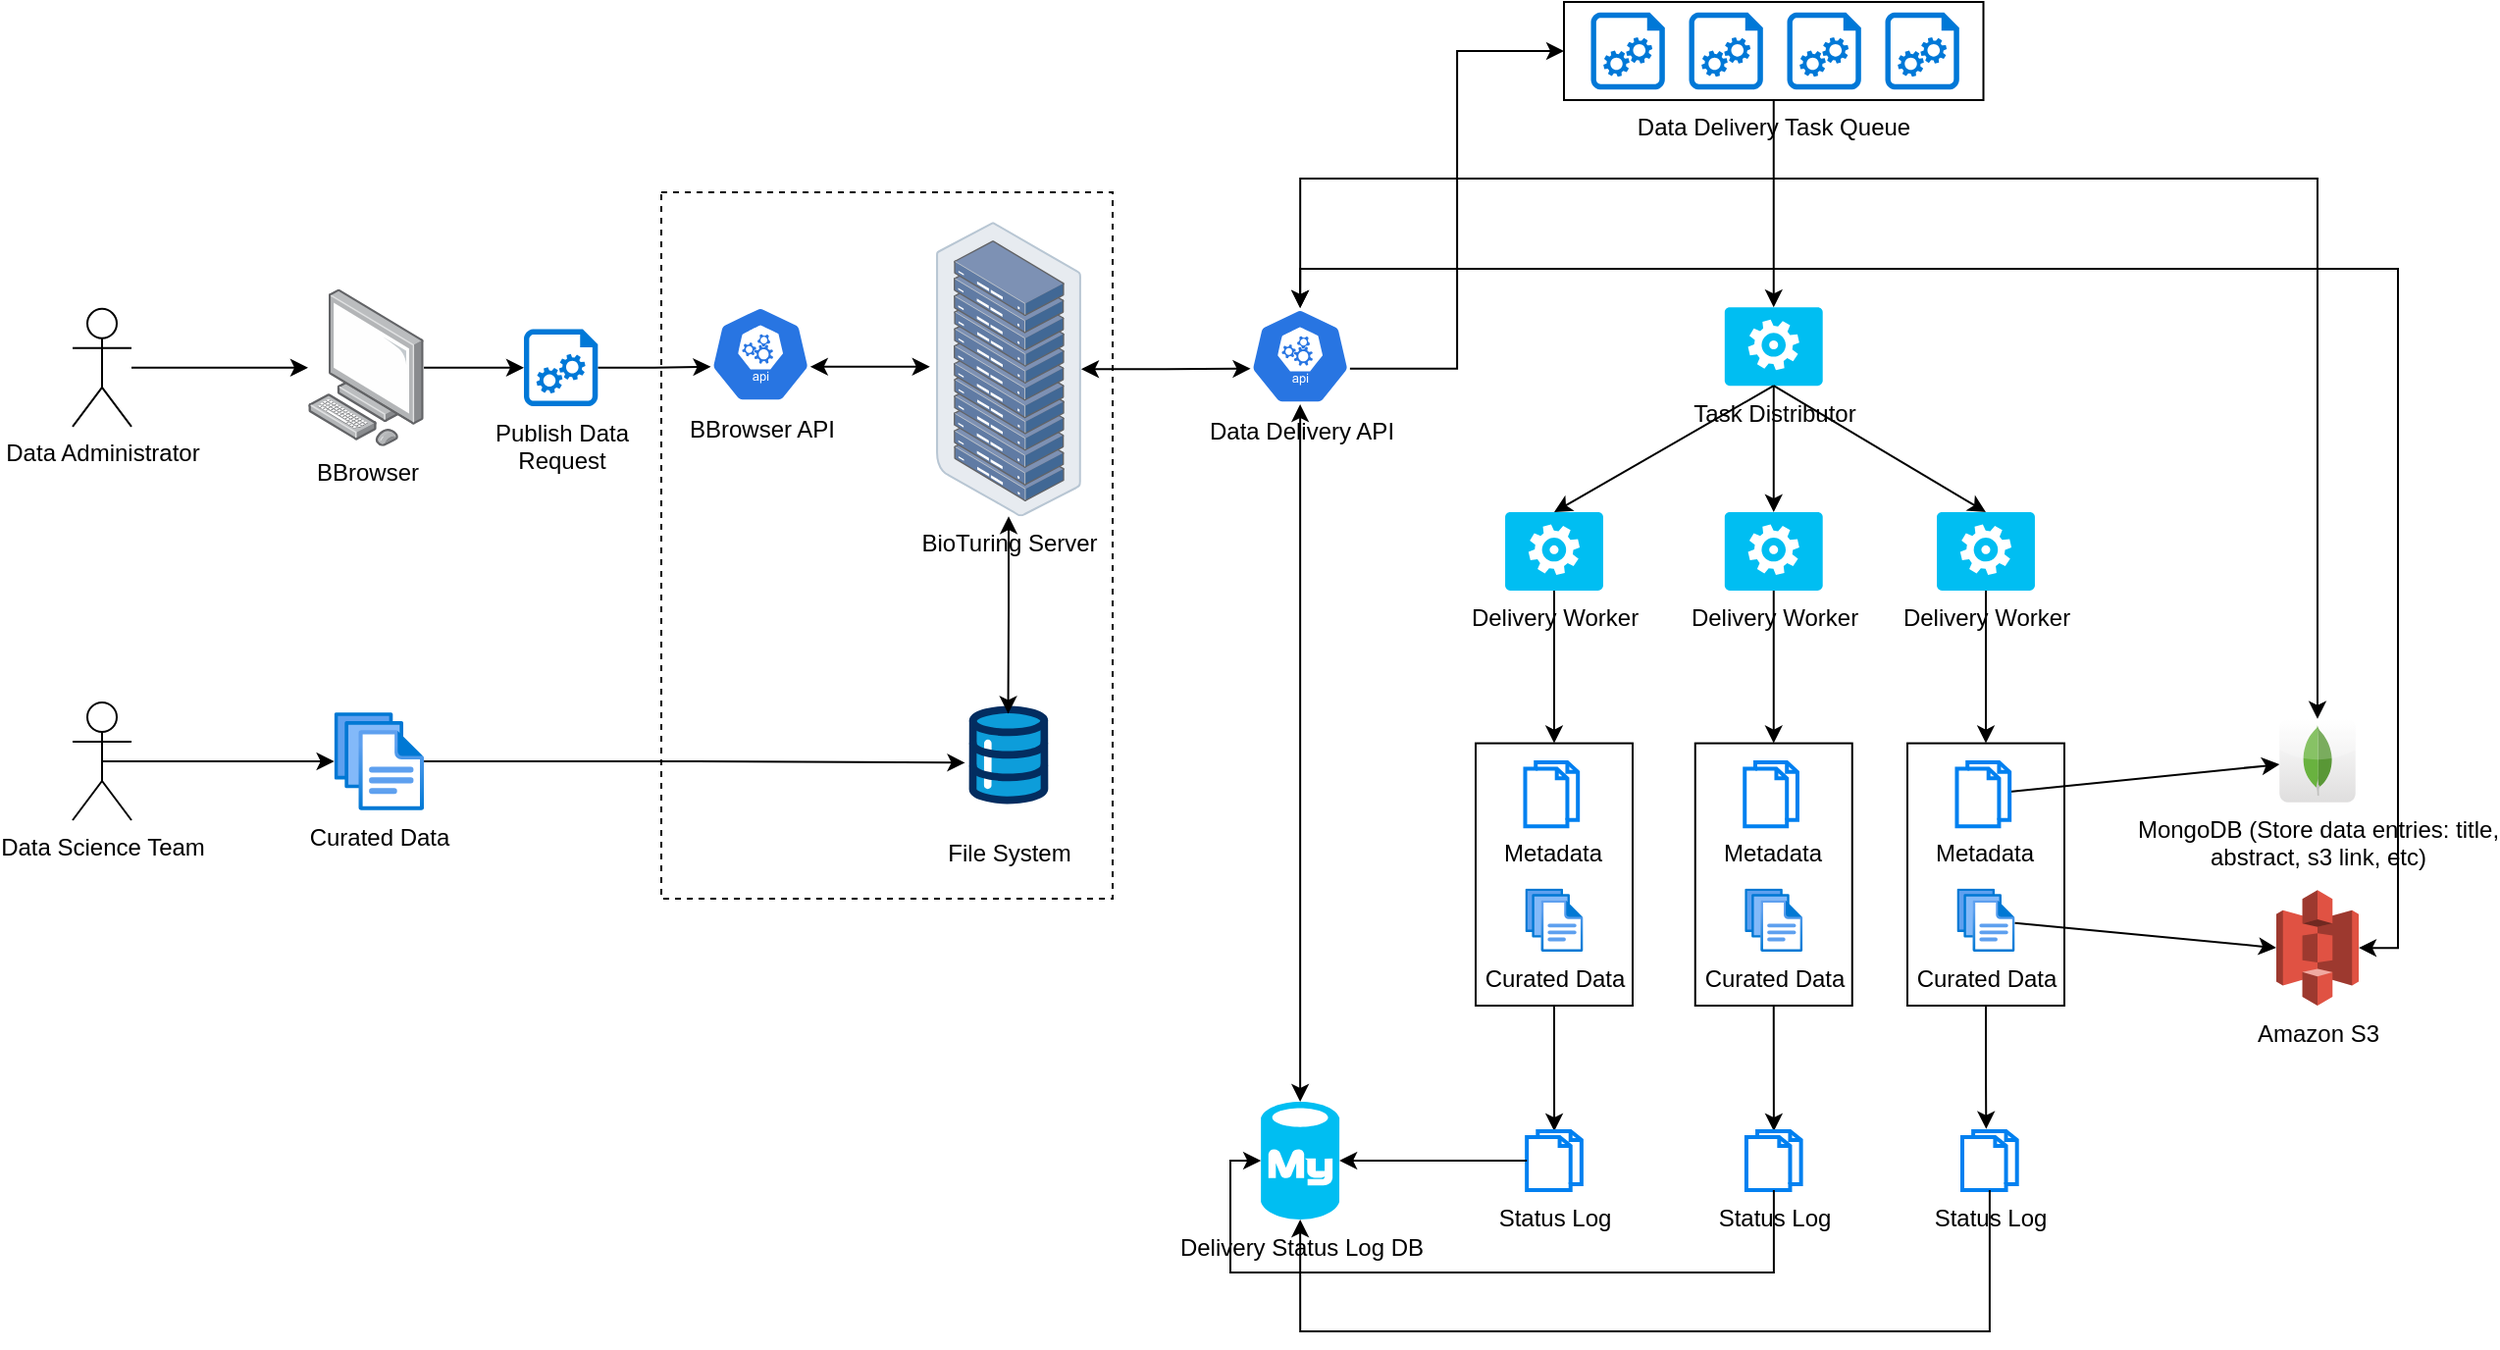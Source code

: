 <mxfile version="22.0.2" type="device">
  <diagram name="Page-1" id="F0XwoyQ3lqNc3LvD0mNE">
    <mxGraphModel dx="1668" dy="965" grid="1" gridSize="10" guides="1" tooltips="1" connect="1" arrows="1" fold="1" page="1" pageScale="1" pageWidth="850" pageHeight="1100" math="0" shadow="0">
      <root>
        <mxCell id="0" />
        <mxCell id="1" parent="0" />
        <mxCell id="DhWCyM13J9A1nExANPJX-71" value="" style="rounded=0;whiteSpace=wrap;html=1;fillColor=none;dashed=1;" parent="1" vertex="1">
          <mxGeometry x="370" y="230" width="230" height="360" as="geometry" />
        </mxCell>
        <mxCell id="DhWCyM13J9A1nExANPJX-21" style="edgeStyle=orthogonalEdgeStyle;rounded=0;orthogonalLoop=1;jettySize=auto;html=1;" parent="1" source="DhWCyM13J9A1nExANPJX-2" target="DhWCyM13J9A1nExANPJX-6" edge="1">
          <mxGeometry relative="1" as="geometry" />
        </mxCell>
        <mxCell id="DhWCyM13J9A1nExANPJX-2" value="Data Administrator" style="shape=umlActor;verticalLabelPosition=bottom;verticalAlign=top;html=1;" parent="1" vertex="1">
          <mxGeometry x="70" y="289.4" width="30" height="60" as="geometry" />
        </mxCell>
        <mxCell id="DhWCyM13J9A1nExANPJX-4" value="BioTuring Server" style="image;points=[];aspect=fixed;html=1;align=center;shadow=0;dashed=0;image=img/lib/allied_telesis/storage/Datacenter_Server_Rack.svg;" parent="1" vertex="1">
          <mxGeometry x="510" y="245.1" width="73.99" height="150" as="geometry" />
        </mxCell>
        <mxCell id="DhWCyM13J9A1nExANPJX-6" value="BBrowser" style="image;points=[];aspect=fixed;html=1;align=center;shadow=0;dashed=0;image=img/lib/allied_telesis/computer_and_terminals/Personal_Computer.svg;" parent="1" vertex="1">
          <mxGeometry x="190" y="279.4" width="59.03" height="80" as="geometry" />
        </mxCell>
        <mxCell id="DhWCyM13J9A1nExANPJX-9" value="File System" style="verticalLabelPosition=bottom;aspect=fixed;html=1;shape=mxgraph.salesforce.data;fillColor=default;fontColor=#000000;strokeColor=#001DBC;" parent="1" vertex="1">
          <mxGeometry x="526.74" y="491.7" width="40.5" height="50" as="geometry" />
        </mxCell>
        <mxCell id="DhWCyM13J9A1nExANPJX-16" style="edgeStyle=orthogonalEdgeStyle;rounded=0;orthogonalLoop=1;jettySize=auto;html=1;exitX=0.5;exitY=0.5;exitDx=0;exitDy=0;exitPerimeter=0;" parent="1" source="DhWCyM13J9A1nExANPJX-10" target="DhWCyM13J9A1nExANPJX-12" edge="1">
          <mxGeometry relative="1" as="geometry" />
        </mxCell>
        <mxCell id="DhWCyM13J9A1nExANPJX-10" value="Data Science Team" style="shape=umlActor;verticalLabelPosition=bottom;verticalAlign=top;html=1;" parent="1" vertex="1">
          <mxGeometry x="70" y="490" width="30" height="60" as="geometry" />
        </mxCell>
        <mxCell id="DhWCyM13J9A1nExANPJX-12" value="Curated Data" style="image;aspect=fixed;html=1;points=[];align=center;fontSize=12;image=img/lib/azure2/general/Files.svg;" parent="1" vertex="1">
          <mxGeometry x="203.32" y="495" width="45.71" height="50" as="geometry" />
        </mxCell>
        <mxCell id="DhWCyM13J9A1nExANPJX-18" style="edgeStyle=orthogonalEdgeStyle;rounded=0;orthogonalLoop=1;jettySize=auto;html=1;entryX=-0.051;entryY=0.58;entryDx=0;entryDy=0;entryPerimeter=0;" parent="1" source="DhWCyM13J9A1nExANPJX-12" target="DhWCyM13J9A1nExANPJX-9" edge="1">
          <mxGeometry relative="1" as="geometry" />
        </mxCell>
        <mxCell id="DhWCyM13J9A1nExANPJX-19" style="edgeStyle=orthogonalEdgeStyle;rounded=0;orthogonalLoop=1;jettySize=auto;html=1;entryX=0.494;entryY=0.08;entryDx=0;entryDy=0;entryPerimeter=0;startArrow=classic;startFill=1;" parent="1" source="DhWCyM13J9A1nExANPJX-4" target="DhWCyM13J9A1nExANPJX-9" edge="1">
          <mxGeometry relative="1" as="geometry" />
        </mxCell>
        <mxCell id="DhWCyM13J9A1nExANPJX-22" value="Amazon S3" style="outlineConnect=0;dashed=0;verticalLabelPosition=bottom;verticalAlign=top;align=center;html=1;shape=mxgraph.aws3.s3;fillColor=#E05243;gradientColor=none;" parent="1" vertex="1">
          <mxGeometry x="1193" y="585.6" width="42" height="58.9" as="geometry" />
        </mxCell>
        <mxCell id="DhWCyM13J9A1nExANPJX-23" value="MongoDB (Store data entries: title, &lt;br&gt;abstract, s3 link, etc)" style="dashed=0;outlineConnect=0;html=1;align=center;labelPosition=center;verticalLabelPosition=bottom;verticalAlign=top;shape=mxgraph.webicons.mongodb;gradientColor=#DFDEDE" parent="1" vertex="1">
          <mxGeometry x="1194.62" y="498.35" width="38.75" height="42.5" as="geometry" />
        </mxCell>
        <mxCell id="DhWCyM13J9A1nExANPJX-28" value="Data Delivery Task Queue" style="rounded=0;whiteSpace=wrap;html=1;verticalAlign=top;fillColor=none;labelPosition=center;verticalLabelPosition=bottom;align=center;" parent="1" vertex="1">
          <mxGeometry x="830" y="133.0" width="213.75" height="50" as="geometry" />
        </mxCell>
        <mxCell id="DhWCyM13J9A1nExANPJX-24" value="Delivery Status Log DB" style="verticalLabelPosition=bottom;html=1;verticalAlign=top;align=center;strokeColor=none;fillColor=#00BEF2;shape=mxgraph.azure.mysql_database;" parent="1" vertex="1">
          <mxGeometry x="675.57" y="693.5" width="40" height="60" as="geometry" />
        </mxCell>
        <mxCell id="DhWCyM13J9A1nExANPJX-26" value="" style="sketch=0;aspect=fixed;pointerEvents=1;shadow=0;dashed=0;html=1;strokeColor=none;labelPosition=center;verticalLabelPosition=bottom;verticalAlign=top;align=center;shape=mxgraph.azure.startup_task;fillColor=#0078D7;" parent="1" vertex="1">
          <mxGeometry x="843.75" y="138.34" width="37.74" height="39.32" as="geometry" />
        </mxCell>
        <mxCell id="DhWCyM13J9A1nExANPJX-30" value="" style="sketch=0;aspect=fixed;pointerEvents=1;shadow=0;dashed=0;html=1;strokeColor=none;labelPosition=center;verticalLabelPosition=bottom;verticalAlign=top;align=center;shape=mxgraph.azure.startup_task;fillColor=#0078D7;" parent="1" vertex="1">
          <mxGeometry x="893.75" y="138.34" width="37.74" height="39.32" as="geometry" />
        </mxCell>
        <mxCell id="DhWCyM13J9A1nExANPJX-31" value="" style="sketch=0;aspect=fixed;pointerEvents=1;shadow=0;dashed=0;html=1;strokeColor=none;labelPosition=center;verticalLabelPosition=bottom;verticalAlign=top;align=center;shape=mxgraph.azure.startup_task;fillColor=#0078D7;" parent="1" vertex="1">
          <mxGeometry x="943.75" y="138.34" width="37.74" height="39.32" as="geometry" />
        </mxCell>
        <mxCell id="DhWCyM13J9A1nExANPJX-32" value="" style="sketch=0;aspect=fixed;pointerEvents=1;shadow=0;dashed=0;html=1;strokeColor=none;labelPosition=center;verticalLabelPosition=bottom;verticalAlign=top;align=center;shape=mxgraph.azure.startup_task;fillColor=#0078D7;" parent="1" vertex="1">
          <mxGeometry x="993.75" y="138.34" width="37.74" height="39.32" as="geometry" />
        </mxCell>
        <mxCell id="DhWCyM13J9A1nExANPJX-34" value="Publish Data &lt;br&gt;Request" style="sketch=0;aspect=fixed;pointerEvents=1;shadow=0;dashed=0;html=1;strokeColor=none;labelPosition=center;verticalLabelPosition=bottom;verticalAlign=top;align=center;shape=mxgraph.azure.startup_task;fillColor=#0078D7;" parent="1" vertex="1">
          <mxGeometry x="300" y="299.74" width="37.74" height="39.32" as="geometry" />
        </mxCell>
        <mxCell id="DhWCyM13J9A1nExANPJX-35" style="edgeStyle=orthogonalEdgeStyle;rounded=0;orthogonalLoop=1;jettySize=auto;html=1;entryX=0;entryY=0.5;entryDx=0;entryDy=0;entryPerimeter=0;" parent="1" source="DhWCyM13J9A1nExANPJX-6" target="DhWCyM13J9A1nExANPJX-34" edge="1">
          <mxGeometry relative="1" as="geometry" />
        </mxCell>
        <mxCell id="DhWCyM13J9A1nExANPJX-40" value="BBrowser API" style="sketch=0;html=1;dashed=0;whitespace=wrap;fillColor=#2875E2;strokeColor=#ffffff;points=[[0.005,0.63,0],[0.1,0.2,0],[0.9,0.2,0],[0.5,0,0],[0.995,0.63,0],[0.72,0.99,0],[0.5,1,0],[0.28,0.99,0]];verticalLabelPosition=bottom;align=center;verticalAlign=top;shape=mxgraph.kubernetes.icon;prIcon=api" parent="1" vertex="1">
          <mxGeometry x="395" y="288" width="51.13" height="49.06" as="geometry" />
        </mxCell>
        <mxCell id="DhWCyM13J9A1nExANPJX-41" style="edgeStyle=orthogonalEdgeStyle;rounded=0;orthogonalLoop=1;jettySize=auto;html=1;exitX=1;exitY=0.5;exitDx=0;exitDy=0;exitPerimeter=0;entryX=0.005;entryY=0.63;entryDx=0;entryDy=0;entryPerimeter=0;" parent="1" source="DhWCyM13J9A1nExANPJX-34" target="DhWCyM13J9A1nExANPJX-40" edge="1">
          <mxGeometry relative="1" as="geometry" />
        </mxCell>
        <mxCell id="DhWCyM13J9A1nExANPJX-43" style="edgeStyle=orthogonalEdgeStyle;rounded=0;orthogonalLoop=1;jettySize=auto;html=1;exitX=0.995;exitY=0.63;exitDx=0;exitDy=0;exitPerimeter=0;entryX=-0.042;entryY=0.492;entryDx=0;entryDy=0;entryPerimeter=0;startArrow=classic;startFill=1;" parent="1" source="DhWCyM13J9A1nExANPJX-40" target="DhWCyM13J9A1nExANPJX-4" edge="1">
          <mxGeometry relative="1" as="geometry" />
        </mxCell>
        <mxCell id="DhWCyM13J9A1nExANPJX-44" value="Task Distributor" style="verticalLabelPosition=bottom;html=1;verticalAlign=top;align=center;strokeColor=none;fillColor=#00BEF2;shape=mxgraph.azure.worker_role;" parent="1" vertex="1">
          <mxGeometry x="911.88" y="288.61" width="50" height="40" as="geometry" />
        </mxCell>
        <mxCell id="MhcaZoFoSHZdR4m9wgJC-43" style="edgeStyle=orthogonalEdgeStyle;rounded=0;orthogonalLoop=1;jettySize=auto;html=1;exitX=0.5;exitY=1;exitDx=0;exitDy=0;exitPerimeter=0;" edge="1" parent="1" source="DhWCyM13J9A1nExANPJX-45" target="MhcaZoFoSHZdR4m9wgJC-38">
          <mxGeometry relative="1" as="geometry" />
        </mxCell>
        <mxCell id="DhWCyM13J9A1nExANPJX-45" value="Delivery Worker" style="verticalLabelPosition=bottom;html=1;verticalAlign=top;align=center;strokeColor=none;fillColor=#00BEF2;shape=mxgraph.azure.worker_role;" parent="1" vertex="1">
          <mxGeometry x="1020" y="393.0" width="50" height="40" as="geometry" />
        </mxCell>
        <mxCell id="MhcaZoFoSHZdR4m9wgJC-42" style="edgeStyle=orthogonalEdgeStyle;rounded=0;orthogonalLoop=1;jettySize=auto;html=1;exitX=0.5;exitY=1;exitDx=0;exitDy=0;exitPerimeter=0;entryX=0.5;entryY=0;entryDx=0;entryDy=0;" edge="1" parent="1" source="DhWCyM13J9A1nExANPJX-46" target="MhcaZoFoSHZdR4m9wgJC-46">
          <mxGeometry relative="1" as="geometry">
            <mxPoint x="936.88" y="510.8" as="targetPoint" />
          </mxGeometry>
        </mxCell>
        <mxCell id="DhWCyM13J9A1nExANPJX-46" value="Delivery Worker" style="verticalLabelPosition=bottom;html=1;verticalAlign=top;align=center;strokeColor=none;fillColor=#00BEF2;shape=mxgraph.azure.worker_role;" parent="1" vertex="1">
          <mxGeometry x="911.88" y="393" width="50" height="40" as="geometry" />
        </mxCell>
        <mxCell id="MhcaZoFoSHZdR4m9wgJC-24" style="edgeStyle=orthogonalEdgeStyle;rounded=0;orthogonalLoop=1;jettySize=auto;html=1;exitX=0.5;exitY=1;exitDx=0;exitDy=0;exitPerimeter=0;entryX=0.5;entryY=0;entryDx=0;entryDy=0;" edge="1" parent="1" source="DhWCyM13J9A1nExANPJX-49" target="MhcaZoFoSHZdR4m9wgJC-49">
          <mxGeometry relative="1" as="geometry">
            <mxPoint x="825" y="510.8" as="targetPoint" />
          </mxGeometry>
        </mxCell>
        <mxCell id="DhWCyM13J9A1nExANPJX-49" value="Delivery Worker" style="verticalLabelPosition=bottom;html=1;verticalAlign=top;align=center;strokeColor=none;fillColor=#00BEF2;shape=mxgraph.azure.worker_role;" parent="1" vertex="1">
          <mxGeometry x="800" y="393" width="50" height="40" as="geometry" />
        </mxCell>
        <mxCell id="DhWCyM13J9A1nExANPJX-50" style="edgeStyle=orthogonalEdgeStyle;rounded=0;orthogonalLoop=1;jettySize=auto;html=1;exitX=0.5;exitY=1;exitDx=0;exitDy=0;entryX=0.5;entryY=0;entryDx=0;entryDy=0;entryPerimeter=0;" parent="1" source="DhWCyM13J9A1nExANPJX-28" target="DhWCyM13J9A1nExANPJX-44" edge="1">
          <mxGeometry relative="1" as="geometry" />
        </mxCell>
        <mxCell id="DhWCyM13J9A1nExANPJX-51" style="rounded=0;orthogonalLoop=1;jettySize=auto;html=1;exitX=0.5;exitY=1;exitDx=0;exitDy=0;exitPerimeter=0;entryX=0.5;entryY=0;entryDx=0;entryDy=0;entryPerimeter=0;" parent="1" source="DhWCyM13J9A1nExANPJX-44" target="DhWCyM13J9A1nExANPJX-49" edge="1">
          <mxGeometry relative="1" as="geometry" />
        </mxCell>
        <mxCell id="DhWCyM13J9A1nExANPJX-52" style="rounded=0;orthogonalLoop=1;jettySize=auto;html=1;exitX=0.5;exitY=1;exitDx=0;exitDy=0;exitPerimeter=0;entryX=0.5;entryY=0;entryDx=0;entryDy=0;entryPerimeter=0;" parent="1" source="DhWCyM13J9A1nExANPJX-44" target="DhWCyM13J9A1nExANPJX-46" edge="1">
          <mxGeometry relative="1" as="geometry" />
        </mxCell>
        <mxCell id="DhWCyM13J9A1nExANPJX-53" style="rounded=0;orthogonalLoop=1;jettySize=auto;html=1;exitX=0.5;exitY=1;exitDx=0;exitDy=0;exitPerimeter=0;entryX=0.5;entryY=0;entryDx=0;entryDy=0;entryPerimeter=0;" parent="1" source="DhWCyM13J9A1nExANPJX-44" target="DhWCyM13J9A1nExANPJX-45" edge="1">
          <mxGeometry relative="1" as="geometry" />
        </mxCell>
        <mxCell id="DhWCyM13J9A1nExANPJX-68" style="edgeStyle=orthogonalEdgeStyle;rounded=0;orthogonalLoop=1;jettySize=auto;html=1;exitX=0.995;exitY=0.63;exitDx=0;exitDy=0;exitPerimeter=0;entryX=0;entryY=0.5;entryDx=0;entryDy=0;" parent="1" source="DhWCyM13J9A1nExANPJX-65" target="DhWCyM13J9A1nExANPJX-28" edge="1">
          <mxGeometry relative="1" as="geometry" />
        </mxCell>
        <mxCell id="MhcaZoFoSHZdR4m9wgJC-63" style="edgeStyle=orthogonalEdgeStyle;rounded=0;orthogonalLoop=1;jettySize=auto;html=1;exitX=0.5;exitY=0;exitDx=0;exitDy=0;exitPerimeter=0;startArrow=classic;startFill=1;" edge="1" parent="1" source="DhWCyM13J9A1nExANPJX-65" target="DhWCyM13J9A1nExANPJX-23">
          <mxGeometry relative="1" as="geometry">
            <Array as="points">
              <mxPoint x="696" y="223" />
              <mxPoint x="1214" y="223" />
            </Array>
          </mxGeometry>
        </mxCell>
        <mxCell id="DhWCyM13J9A1nExANPJX-65" value="Data Delivery API" style="sketch=0;html=1;dashed=0;whitespace=wrap;fillColor=#2875E2;strokeColor=#ffffff;points=[[0.005,0.63,0],[0.1,0.2,0],[0.9,0.2,0],[0.5,0,0],[0.995,0.63,0],[0.72,0.99,0],[0.5,1,0],[0.28,0.99,0]];verticalLabelPosition=bottom;align=center;verticalAlign=top;shape=mxgraph.kubernetes.icon;prIcon=api" parent="1" vertex="1">
          <mxGeometry x="670" y="289" width="51.13" height="49.06" as="geometry" />
        </mxCell>
        <mxCell id="DhWCyM13J9A1nExANPJX-67" style="edgeStyle=orthogonalEdgeStyle;rounded=0;orthogonalLoop=1;jettySize=auto;html=1;entryX=0.005;entryY=0.63;entryDx=0;entryDy=0;entryPerimeter=0;startArrow=classic;startFill=1;" parent="1" source="DhWCyM13J9A1nExANPJX-4" target="DhWCyM13J9A1nExANPJX-65" edge="1">
          <mxGeometry relative="1" as="geometry" />
        </mxCell>
        <mxCell id="MhcaZoFoSHZdR4m9wgJC-38" value="" style="rounded=0;whiteSpace=wrap;html=1;fillColor=none;" vertex="1" parent="1">
          <mxGeometry x="1005" y="510.8" width="80" height="133.7" as="geometry" />
        </mxCell>
        <mxCell id="MhcaZoFoSHZdR4m9wgJC-39" value="Curated Data" style="image;aspect=fixed;html=1;points=[];align=center;fontSize=12;image=img/lib/azure2/general/Files.svg;" vertex="1" parent="1">
          <mxGeometry x="1030.24" y="584.8" width="29.53" height="32.3" as="geometry" />
        </mxCell>
        <mxCell id="MhcaZoFoSHZdR4m9wgJC-45" style="rounded=0;orthogonalLoop=1;jettySize=auto;html=1;" edge="1" parent="1" source="MhcaZoFoSHZdR4m9wgJC-40" target="DhWCyM13J9A1nExANPJX-23">
          <mxGeometry relative="1" as="geometry" />
        </mxCell>
        <mxCell id="MhcaZoFoSHZdR4m9wgJC-40" value="Metadata" style="html=1;verticalLabelPosition=bottom;align=center;labelBackgroundColor=#ffffff;verticalAlign=top;strokeWidth=2;strokeColor=#0080F0;shadow=0;dashed=0;shape=mxgraph.ios7.icons.documents;" vertex="1" parent="1">
          <mxGeometry x="1030.24" y="520.5" width="26.85" height="32.6" as="geometry" />
        </mxCell>
        <mxCell id="MhcaZoFoSHZdR4m9wgJC-41" value="Status Log" style="html=1;verticalLabelPosition=bottom;align=center;labelBackgroundColor=#ffffff;verticalAlign=top;strokeWidth=2;strokeColor=#0080F0;shadow=0;dashed=0;shape=mxgraph.ios7.icons.documents;" vertex="1" parent="1">
          <mxGeometry x="1033" y="708.5" width="27.85" height="30" as="geometry" />
        </mxCell>
        <mxCell id="MhcaZoFoSHZdR4m9wgJC-44" style="rounded=0;orthogonalLoop=1;jettySize=auto;html=1;entryX=0;entryY=0.5;entryDx=0;entryDy=0;entryPerimeter=0;" edge="1" parent="1" source="MhcaZoFoSHZdR4m9wgJC-39" target="DhWCyM13J9A1nExANPJX-22">
          <mxGeometry relative="1" as="geometry" />
        </mxCell>
        <mxCell id="MhcaZoFoSHZdR4m9wgJC-70" style="edgeStyle=orthogonalEdgeStyle;rounded=0;orthogonalLoop=1;jettySize=auto;html=1;exitX=0.5;exitY=1;exitDx=0;exitDy=0;" edge="1" parent="1" source="MhcaZoFoSHZdR4m9wgJC-46" target="MhcaZoFoSHZdR4m9wgJC-67">
          <mxGeometry relative="1" as="geometry" />
        </mxCell>
        <mxCell id="MhcaZoFoSHZdR4m9wgJC-46" value="" style="rounded=0;whiteSpace=wrap;html=1;fillColor=none;" vertex="1" parent="1">
          <mxGeometry x="896.88" y="510.8" width="80" height="133.7" as="geometry" />
        </mxCell>
        <mxCell id="MhcaZoFoSHZdR4m9wgJC-47" value="Curated Data" style="image;aspect=fixed;html=1;points=[];align=center;fontSize=12;image=img/lib/azure2/general/Files.svg;" vertex="1" parent="1">
          <mxGeometry x="922.12" y="584.8" width="29.53" height="32.3" as="geometry" />
        </mxCell>
        <mxCell id="MhcaZoFoSHZdR4m9wgJC-48" value="Metadata" style="html=1;verticalLabelPosition=bottom;align=center;labelBackgroundColor=#ffffff;verticalAlign=top;strokeWidth=2;strokeColor=#0080F0;shadow=0;dashed=0;shape=mxgraph.ios7.icons.documents;" vertex="1" parent="1">
          <mxGeometry x="922.12" y="520.5" width="26.85" height="32.6" as="geometry" />
        </mxCell>
        <mxCell id="MhcaZoFoSHZdR4m9wgJC-69" style="edgeStyle=orthogonalEdgeStyle;rounded=0;orthogonalLoop=1;jettySize=auto;html=1;exitX=0.5;exitY=1;exitDx=0;exitDy=0;" edge="1" parent="1" source="MhcaZoFoSHZdR4m9wgJC-49" target="MhcaZoFoSHZdR4m9wgJC-68">
          <mxGeometry relative="1" as="geometry" />
        </mxCell>
        <mxCell id="MhcaZoFoSHZdR4m9wgJC-49" value="" style="rounded=0;whiteSpace=wrap;html=1;fillColor=none;" vertex="1" parent="1">
          <mxGeometry x="785" y="510.8" width="80" height="133.7" as="geometry" />
        </mxCell>
        <mxCell id="MhcaZoFoSHZdR4m9wgJC-50" value="Curated Data" style="image;aspect=fixed;html=1;points=[];align=center;fontSize=12;image=img/lib/azure2/general/Files.svg;" vertex="1" parent="1">
          <mxGeometry x="810.24" y="584.8" width="29.53" height="32.3" as="geometry" />
        </mxCell>
        <mxCell id="MhcaZoFoSHZdR4m9wgJC-51" value="Metadata" style="html=1;verticalLabelPosition=bottom;align=center;labelBackgroundColor=#ffffff;verticalAlign=top;strokeWidth=2;strokeColor=#0080F0;shadow=0;dashed=0;shape=mxgraph.ios7.icons.documents;" vertex="1" parent="1">
          <mxGeometry x="810.24" y="520.5" width="26.85" height="32.6" as="geometry" />
        </mxCell>
        <mxCell id="MhcaZoFoSHZdR4m9wgJC-53" style="edgeStyle=orthogonalEdgeStyle;rounded=0;orthogonalLoop=1;jettySize=auto;html=1;exitX=0.5;exitY=1;exitDx=0;exitDy=0;entryX=0.436;entryY=-0.039;entryDx=0;entryDy=0;entryPerimeter=0;" edge="1" parent="1" source="MhcaZoFoSHZdR4m9wgJC-38" target="MhcaZoFoSHZdR4m9wgJC-41">
          <mxGeometry relative="1" as="geometry" />
        </mxCell>
        <mxCell id="MhcaZoFoSHZdR4m9wgJC-64" style="edgeStyle=orthogonalEdgeStyle;rounded=0;orthogonalLoop=1;jettySize=auto;html=1;exitX=0.5;exitY=0;exitDx=0;exitDy=0;exitPerimeter=0;entryX=1;entryY=0.5;entryDx=0;entryDy=0;entryPerimeter=0;startArrow=classic;startFill=1;" edge="1" parent="1" source="DhWCyM13J9A1nExANPJX-65" target="DhWCyM13J9A1nExANPJX-22">
          <mxGeometry relative="1" as="geometry" />
        </mxCell>
        <mxCell id="MhcaZoFoSHZdR4m9wgJC-66" style="edgeStyle=orthogonalEdgeStyle;rounded=0;orthogonalLoop=1;jettySize=auto;html=1;exitX=0.5;exitY=1;exitDx=0;exitDy=0;exitPerimeter=0;entryX=0.5;entryY=0;entryDx=0;entryDy=0;entryPerimeter=0;startArrow=classic;startFill=1;" edge="1" parent="1" source="DhWCyM13J9A1nExANPJX-65" target="DhWCyM13J9A1nExANPJX-24">
          <mxGeometry relative="1" as="geometry" />
        </mxCell>
        <mxCell id="MhcaZoFoSHZdR4m9wgJC-67" value="Status Log" style="html=1;verticalLabelPosition=bottom;align=center;labelBackgroundColor=#ffffff;verticalAlign=top;strokeWidth=2;strokeColor=#0080F0;shadow=0;dashed=0;shape=mxgraph.ios7.icons.documents;" vertex="1" parent="1">
          <mxGeometry x="922.96" y="708.5" width="27.85" height="30" as="geometry" />
        </mxCell>
        <mxCell id="MhcaZoFoSHZdR4m9wgJC-68" value="Status Log" style="html=1;verticalLabelPosition=bottom;align=center;labelBackgroundColor=#ffffff;verticalAlign=top;strokeWidth=2;strokeColor=#0080F0;shadow=0;dashed=0;shape=mxgraph.ios7.icons.documents;" vertex="1" parent="1">
          <mxGeometry x="811.08" y="708.5" width="27.85" height="30" as="geometry" />
        </mxCell>
        <mxCell id="MhcaZoFoSHZdR4m9wgJC-71" style="edgeStyle=orthogonalEdgeStyle;rounded=0;orthogonalLoop=1;jettySize=auto;html=1;entryX=1;entryY=0.5;entryDx=0;entryDy=0;entryPerimeter=0;" edge="1" parent="1" source="MhcaZoFoSHZdR4m9wgJC-68" target="DhWCyM13J9A1nExANPJX-24">
          <mxGeometry relative="1" as="geometry" />
        </mxCell>
        <mxCell id="MhcaZoFoSHZdR4m9wgJC-72" style="edgeStyle=orthogonalEdgeStyle;rounded=0;orthogonalLoop=1;jettySize=auto;html=1;entryX=0;entryY=0.5;entryDx=0;entryDy=0;entryPerimeter=0;" edge="1" parent="1" source="MhcaZoFoSHZdR4m9wgJC-67" target="DhWCyM13J9A1nExANPJX-24">
          <mxGeometry relative="1" as="geometry">
            <Array as="points">
              <mxPoint x="937" y="780.5" />
              <mxPoint x="660" y="780.5" />
              <mxPoint x="660" y="723.5" />
            </Array>
          </mxGeometry>
        </mxCell>
        <mxCell id="MhcaZoFoSHZdR4m9wgJC-73" style="edgeStyle=orthogonalEdgeStyle;rounded=0;orthogonalLoop=1;jettySize=auto;html=1;entryX=0.5;entryY=1;entryDx=0;entryDy=0;entryPerimeter=0;" edge="1" parent="1" source="MhcaZoFoSHZdR4m9wgJC-41" target="DhWCyM13J9A1nExANPJX-24">
          <mxGeometry relative="1" as="geometry">
            <Array as="points">
              <mxPoint x="1047" y="810.5" />
              <mxPoint x="696" y="810.5" />
            </Array>
          </mxGeometry>
        </mxCell>
      </root>
    </mxGraphModel>
  </diagram>
</mxfile>
